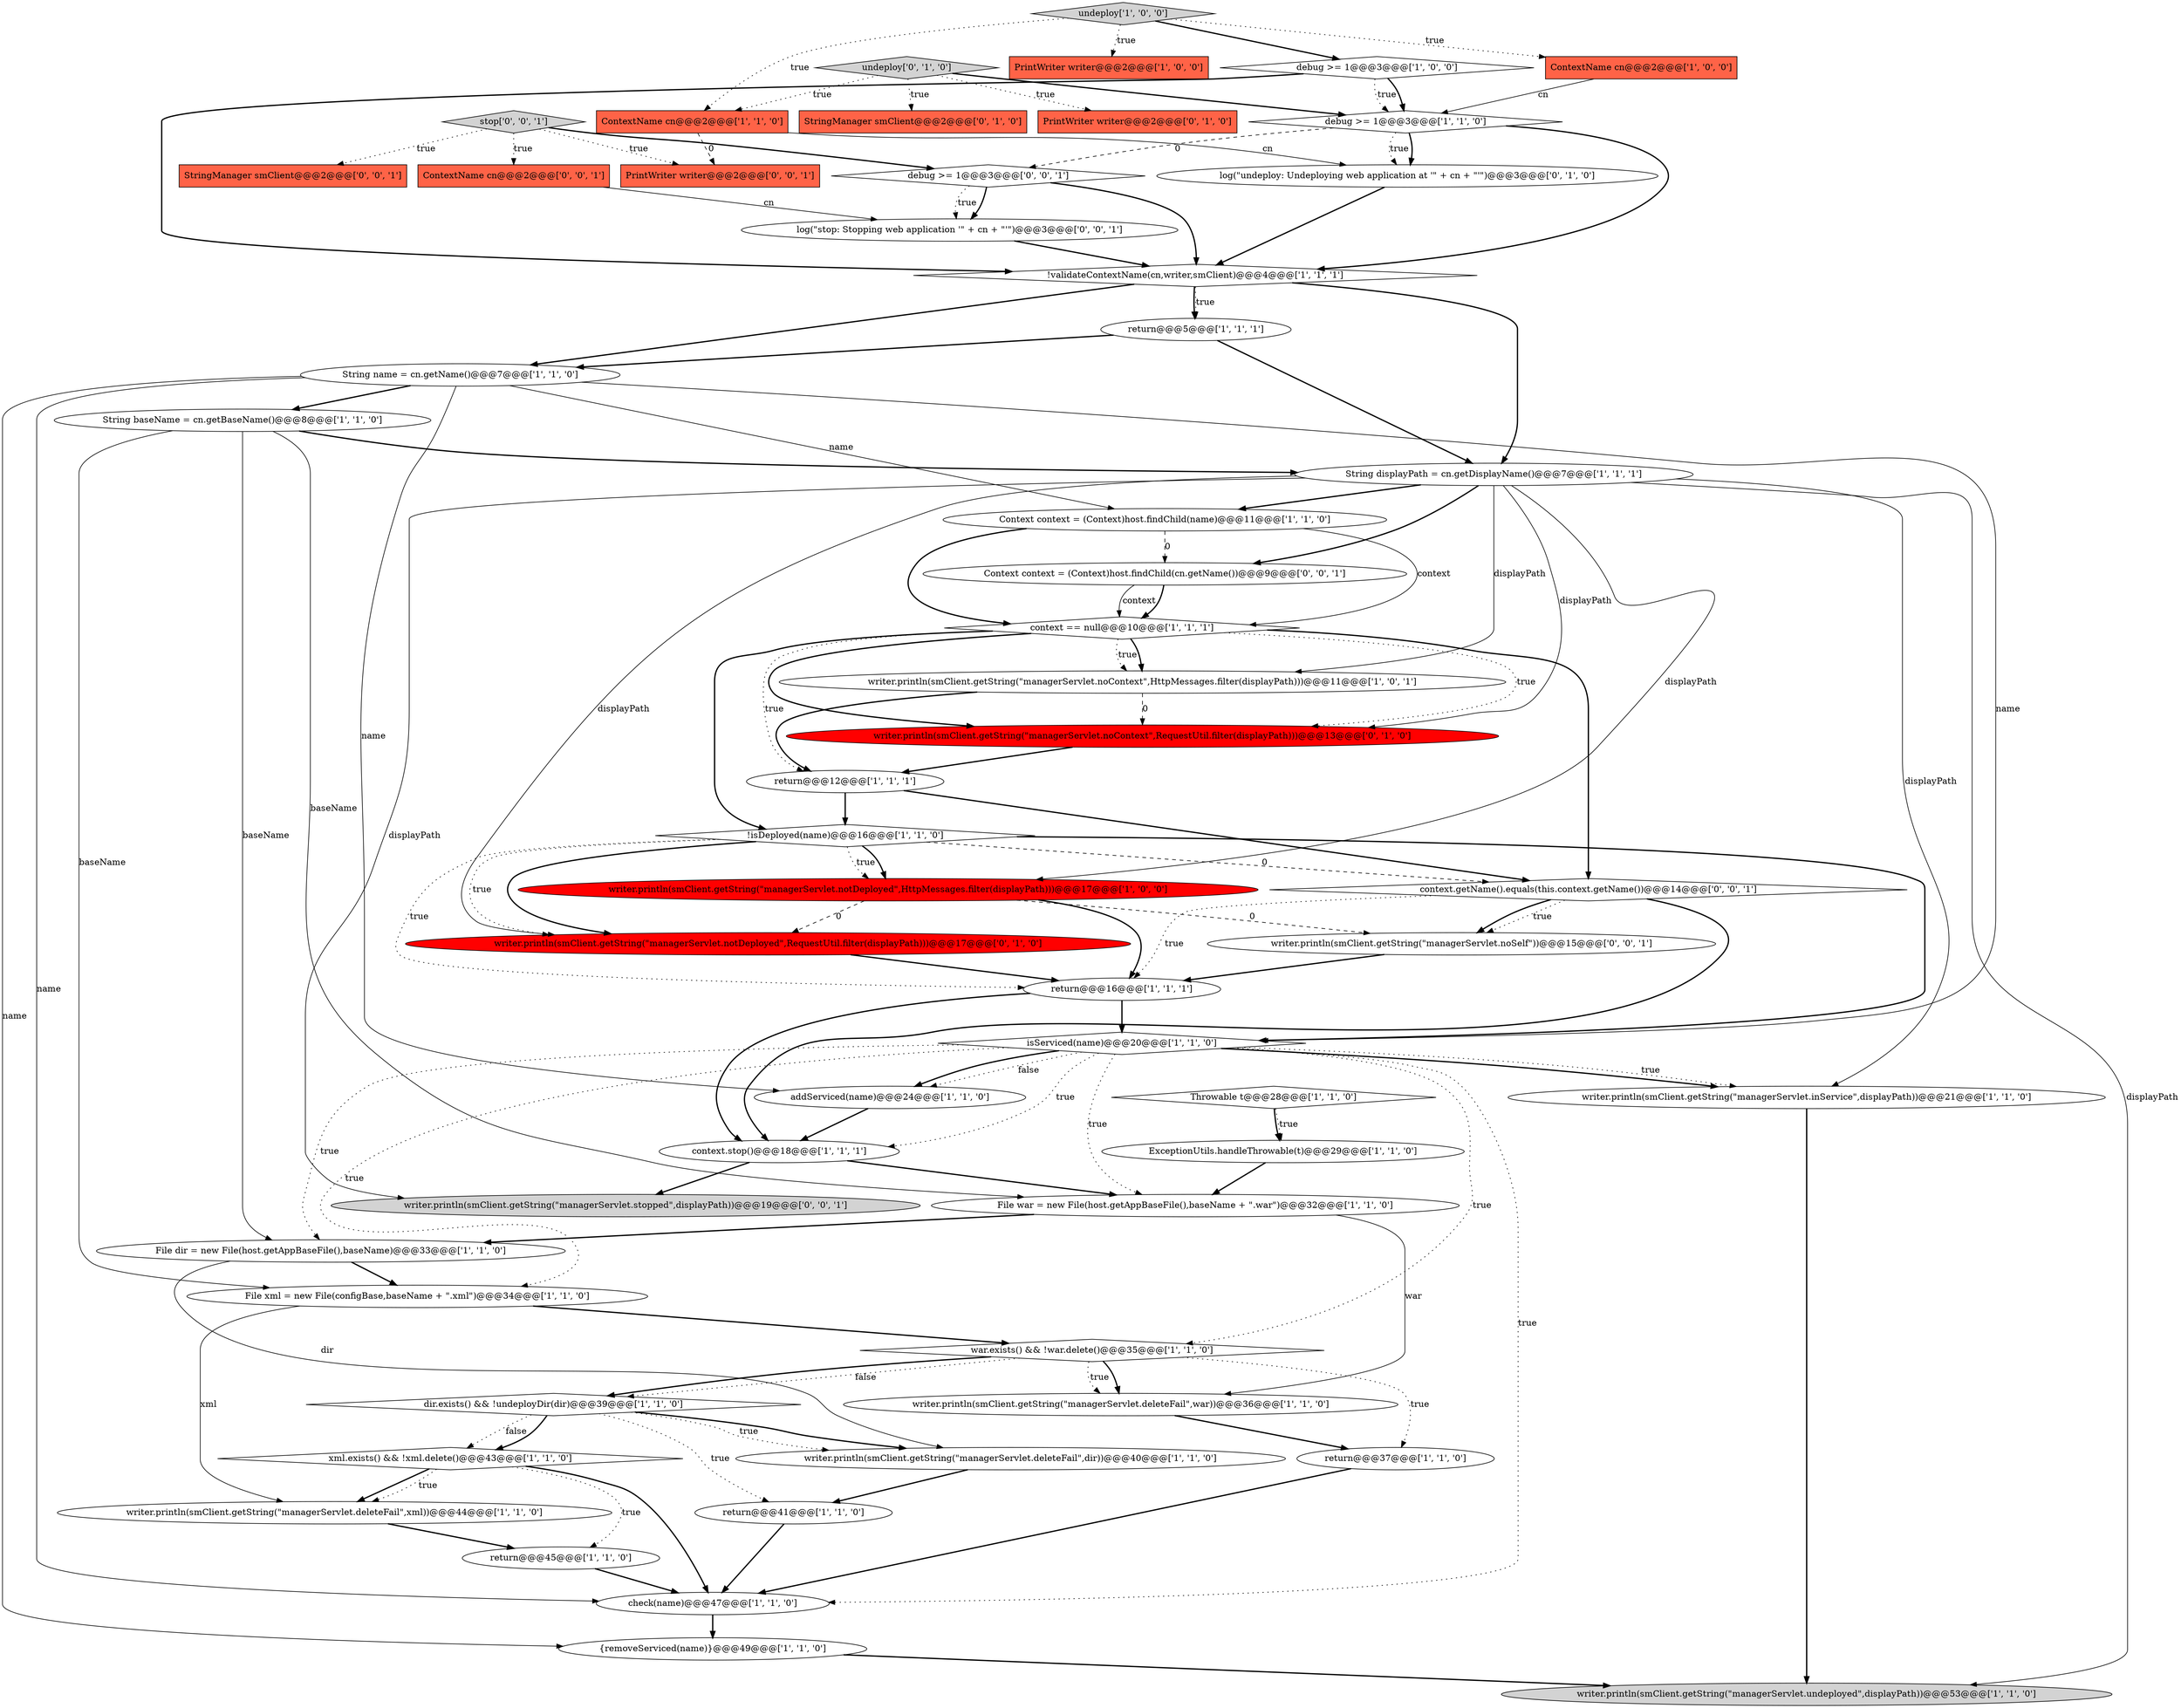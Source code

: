 digraph {
52 [style = filled, label = "writer.println(smClient.getString(\"managerServlet.noSelf\"))@@@15@@@['0', '0', '1']", fillcolor = white, shape = ellipse image = "AAA0AAABBB3BBB"];
4 [style = filled, label = "ContextName cn@@@2@@@['1', '0', '0']", fillcolor = tomato, shape = box image = "AAA0AAABBB1BBB"];
38 [style = filled, label = "dir.exists() && !undeployDir(dir)@@@39@@@['1', '1', '0']", fillcolor = white, shape = diamond image = "AAA0AAABBB1BBB"];
10 [style = filled, label = "xml.exists() && !xml.delete()@@@43@@@['1', '1', '0']", fillcolor = white, shape = diamond image = "AAA0AAABBB1BBB"];
50 [style = filled, label = "Context context = (Context)host.findChild(cn.getName())@@@9@@@['0', '0', '1']", fillcolor = white, shape = ellipse image = "AAA0AAABBB3BBB"];
19 [style = filled, label = "undeploy['1', '0', '0']", fillcolor = lightgray, shape = diamond image = "AAA0AAABBB1BBB"];
28 [style = filled, label = "ContextName cn@@@2@@@['1', '1', '0']", fillcolor = tomato, shape = box image = "AAA0AAABBB1BBB"];
51 [style = filled, label = "PrintWriter writer@@@2@@@['0', '0', '1']", fillcolor = tomato, shape = box image = "AAA0AAABBB3BBB"];
39 [style = filled, label = "log(\"undeploy: Undeploying web application at '\" + cn + \"'\")@@@3@@@['0', '1', '0']", fillcolor = white, shape = ellipse image = "AAA0AAABBB2BBB"];
25 [style = filled, label = "writer.println(smClient.getString(\"managerServlet.deleteFail\",dir))@@@40@@@['1', '1', '0']", fillcolor = white, shape = ellipse image = "AAA0AAABBB1BBB"];
27 [style = filled, label = "PrintWriter writer@@@2@@@['1', '0', '0']", fillcolor = tomato, shape = box image = "AAA0AAABBB1BBB"];
35 [style = filled, label = "debug >= 1@@@3@@@['1', '1', '0']", fillcolor = white, shape = diamond image = "AAA0AAABBB1BBB"];
0 [style = filled, label = "String displayPath = cn.getDisplayName()@@@7@@@['1', '1', '1']", fillcolor = white, shape = ellipse image = "AAA0AAABBB1BBB"];
11 [style = filled, label = "writer.println(smClient.getString(\"managerServlet.deleteFail\",war))@@@36@@@['1', '1', '0']", fillcolor = white, shape = ellipse image = "AAA0AAABBB1BBB"];
49 [style = filled, label = "StringManager smClient@@@2@@@['0', '0', '1']", fillcolor = tomato, shape = box image = "AAA0AAABBB3BBB"];
15 [style = filled, label = "!isDeployed(name)@@@16@@@['1', '1', '0']", fillcolor = white, shape = diamond image = "AAA0AAABBB1BBB"];
26 [style = filled, label = "return@@@5@@@['1', '1', '1']", fillcolor = white, shape = ellipse image = "AAA0AAABBB1BBB"];
23 [style = filled, label = "check(name)@@@47@@@['1', '1', '0']", fillcolor = white, shape = ellipse image = "AAA0AAABBB1BBB"];
41 [style = filled, label = "StringManager smClient@@@2@@@['0', '1', '0']", fillcolor = tomato, shape = box image = "AAA0AAABBB2BBB"];
12 [style = filled, label = "writer.println(smClient.getString(\"managerServlet.undeployed\",displayPath))@@@53@@@['1', '1', '0']", fillcolor = lightgray, shape = ellipse image = "AAA0AAABBB1BBB"];
47 [style = filled, label = "ContextName cn@@@2@@@['0', '0', '1']", fillcolor = tomato, shape = box image = "AAA0AAABBB3BBB"];
7 [style = filled, label = "war.exists() && !war.delete()@@@35@@@['1', '1', '0']", fillcolor = white, shape = diamond image = "AAA0AAABBB1BBB"];
17 [style = filled, label = "debug >= 1@@@3@@@['1', '0', '0']", fillcolor = white, shape = diamond image = "AAA0AAABBB1BBB"];
24 [style = filled, label = "Throwable t@@@28@@@['1', '1', '0']", fillcolor = white, shape = diamond image = "AAA0AAABBB1BBB"];
1 [style = filled, label = "return@@@16@@@['1', '1', '1']", fillcolor = white, shape = ellipse image = "AAA0AAABBB1BBB"];
31 [style = filled, label = "writer.println(smClient.getString(\"managerServlet.noContext\",HttpMessages.filter(displayPath)))@@@11@@@['1', '0', '1']", fillcolor = white, shape = ellipse image = "AAA0AAABBB1BBB"];
33 [style = filled, label = "writer.println(smClient.getString(\"managerServlet.notDeployed\",HttpMessages.filter(displayPath)))@@@17@@@['1', '0', '0']", fillcolor = red, shape = ellipse image = "AAA1AAABBB1BBB"];
43 [style = filled, label = "PrintWriter writer@@@2@@@['0', '1', '0']", fillcolor = tomato, shape = box image = "AAA0AAABBB2BBB"];
22 [style = filled, label = "String baseName = cn.getBaseName()@@@8@@@['1', '1', '0']", fillcolor = white, shape = ellipse image = "AAA0AAABBB1BBB"];
14 [style = filled, label = "File war = new File(host.getAppBaseFile(),baseName + \".war\")@@@32@@@['1', '1', '0']", fillcolor = white, shape = ellipse image = "AAA0AAABBB1BBB"];
40 [style = filled, label = "writer.println(smClient.getString(\"managerServlet.noContext\",RequestUtil.filter(displayPath)))@@@13@@@['0', '1', '0']", fillcolor = red, shape = ellipse image = "AAA1AAABBB2BBB"];
9 [style = filled, label = "Context context = (Context)host.findChild(name)@@@11@@@['1', '1', '0']", fillcolor = white, shape = ellipse image = "AAA0AAABBB1BBB"];
13 [style = filled, label = "String name = cn.getName()@@@7@@@['1', '1', '0']", fillcolor = white, shape = ellipse image = "AAA0AAABBB1BBB"];
18 [style = filled, label = "isServiced(name)@@@20@@@['1', '1', '0']", fillcolor = white, shape = diamond image = "AAA0AAABBB1BBB"];
6 [style = filled, label = "return@@@12@@@['1', '1', '1']", fillcolor = white, shape = ellipse image = "AAA0AAABBB1BBB"];
44 [style = filled, label = "undeploy['0', '1', '0']", fillcolor = lightgray, shape = diamond image = "AAA0AAABBB2BBB"];
8 [style = filled, label = "context == null@@@10@@@['1', '1', '1']", fillcolor = white, shape = diamond image = "AAA0AAABBB1BBB"];
2 [style = filled, label = "writer.println(smClient.getString(\"managerServlet.deleteFail\",xml))@@@44@@@['1', '1', '0']", fillcolor = white, shape = ellipse image = "AAA0AAABBB1BBB"];
54 [style = filled, label = "writer.println(smClient.getString(\"managerServlet.stopped\",displayPath))@@@19@@@['0', '0', '1']", fillcolor = lightgray, shape = ellipse image = "AAA0AAABBB3BBB"];
36 [style = filled, label = "return@@@41@@@['1', '1', '0']", fillcolor = white, shape = ellipse image = "AAA0AAABBB1BBB"];
34 [style = filled, label = "context.stop()@@@18@@@['1', '1', '1']", fillcolor = white, shape = ellipse image = "AAA0AAABBB1BBB"];
45 [style = filled, label = "context.getName().equals(this.context.getName())@@@14@@@['0', '0', '1']", fillcolor = white, shape = diamond image = "AAA0AAABBB3BBB"];
32 [style = filled, label = "writer.println(smClient.getString(\"managerServlet.inService\",displayPath))@@@21@@@['1', '1', '0']", fillcolor = white, shape = ellipse image = "AAA0AAABBB1BBB"];
46 [style = filled, label = "stop['0', '0', '1']", fillcolor = lightgray, shape = diamond image = "AAA0AAABBB3BBB"];
16 [style = filled, label = "addServiced(name)@@@24@@@['1', '1', '0']", fillcolor = white, shape = ellipse image = "AAA0AAABBB1BBB"];
29 [style = filled, label = "ExceptionUtils.handleThrowable(t)@@@29@@@['1', '1', '0']", fillcolor = white, shape = ellipse image = "AAA0AAABBB1BBB"];
5 [style = filled, label = "return@@@45@@@['1', '1', '0']", fillcolor = white, shape = ellipse image = "AAA0AAABBB1BBB"];
30 [style = filled, label = "File dir = new File(host.getAppBaseFile(),baseName)@@@33@@@['1', '1', '0']", fillcolor = white, shape = ellipse image = "AAA0AAABBB1BBB"];
3 [style = filled, label = "File xml = new File(configBase,baseName + \".xml\")@@@34@@@['1', '1', '0']", fillcolor = white, shape = ellipse image = "AAA0AAABBB1BBB"];
53 [style = filled, label = "debug >= 1@@@3@@@['0', '0', '1']", fillcolor = white, shape = diamond image = "AAA0AAABBB3BBB"];
42 [style = filled, label = "writer.println(smClient.getString(\"managerServlet.notDeployed\",RequestUtil.filter(displayPath)))@@@17@@@['0', '1', '0']", fillcolor = red, shape = ellipse image = "AAA1AAABBB2BBB"];
21 [style = filled, label = "!validateContextName(cn,writer,smClient)@@@4@@@['1', '1', '1']", fillcolor = white, shape = diamond image = "AAA0AAABBB1BBB"];
20 [style = filled, label = "{removeServiced(name)}@@@49@@@['1', '1', '0']", fillcolor = white, shape = ellipse image = "AAA0AAABBB1BBB"];
48 [style = filled, label = "log(\"stop: Stopping web application '\" + cn + \"'\")@@@3@@@['0', '0', '1']", fillcolor = white, shape = ellipse image = "AAA0AAABBB3BBB"];
37 [style = filled, label = "return@@@37@@@['1', '1', '0']", fillcolor = white, shape = ellipse image = "AAA0AAABBB1BBB"];
52->1 [style = bold, label=""];
13->18 [style = solid, label="name"];
18->16 [style = dotted, label="false"];
40->6 [style = bold, label=""];
32->12 [style = bold, label=""];
53->21 [style = bold, label=""];
44->35 [style = bold, label=""];
17->35 [style = dotted, label="true"];
31->40 [style = dashed, label="0"];
15->33 [style = dotted, label="true"];
47->48 [style = solid, label="cn"];
22->30 [style = solid, label="baseName"];
8->40 [style = bold, label=""];
18->34 [style = dotted, label="true"];
0->42 [style = solid, label="displayPath"];
38->10 [style = dotted, label="false"];
50->8 [style = solid, label="context"];
15->45 [style = dashed, label="0"];
21->26 [style = bold, label=""];
31->6 [style = bold, label=""];
46->49 [style = dotted, label="true"];
21->26 [style = dotted, label="true"];
22->0 [style = bold, label=""];
18->3 [style = dotted, label="true"];
29->14 [style = bold, label=""];
48->21 [style = bold, label=""];
18->32 [style = bold, label=""];
9->50 [style = dashed, label="0"];
42->1 [style = bold, label=""];
13->22 [style = bold, label=""];
17->21 [style = bold, label=""];
8->31 [style = dotted, label="true"];
53->48 [style = bold, label=""];
21->13 [style = bold, label=""];
17->35 [style = bold, label=""];
18->23 [style = dotted, label="true"];
53->48 [style = dotted, label="true"];
7->11 [style = bold, label=""];
14->30 [style = bold, label=""];
45->1 [style = dotted, label="true"];
5->23 [style = bold, label=""];
21->0 [style = bold, label=""];
44->43 [style = dotted, label="true"];
25->36 [style = bold, label=""];
45->52 [style = dotted, label="true"];
0->54 [style = solid, label="displayPath"];
34->54 [style = bold, label=""];
16->34 [style = bold, label=""];
11->37 [style = bold, label=""];
8->40 [style = dotted, label="true"];
19->27 [style = dotted, label="true"];
28->39 [style = solid, label="cn"];
9->8 [style = bold, label=""];
44->28 [style = dotted, label="true"];
35->21 [style = bold, label=""];
26->13 [style = bold, label=""];
15->42 [style = dotted, label="true"];
26->0 [style = bold, label=""];
22->3 [style = solid, label="baseName"];
33->52 [style = dashed, label="0"];
3->7 [style = bold, label=""];
19->4 [style = dotted, label="true"];
9->8 [style = solid, label="context"];
38->25 [style = bold, label=""];
13->16 [style = solid, label="name"];
10->2 [style = bold, label=""];
34->14 [style = bold, label=""];
45->52 [style = bold, label=""];
13->23 [style = solid, label="name"];
15->33 [style = bold, label=""];
23->20 [style = bold, label=""];
18->7 [style = dotted, label="true"];
8->15 [style = bold, label=""];
8->31 [style = bold, label=""];
46->47 [style = dotted, label="true"];
35->39 [style = bold, label=""];
7->38 [style = dotted, label="false"];
38->25 [style = dotted, label="true"];
19->17 [style = bold, label=""];
0->12 [style = solid, label="displayPath"];
14->11 [style = solid, label="war"];
28->51 [style = dashed, label="0"];
6->15 [style = bold, label=""];
39->21 [style = bold, label=""];
19->28 [style = dotted, label="true"];
1->34 [style = bold, label=""];
8->6 [style = dotted, label="true"];
7->11 [style = dotted, label="true"];
46->51 [style = dotted, label="true"];
30->3 [style = bold, label=""];
10->2 [style = dotted, label="true"];
10->23 [style = bold, label=""];
8->45 [style = bold, label=""];
38->36 [style = dotted, label="true"];
2->5 [style = bold, label=""];
18->16 [style = bold, label=""];
35->39 [style = dotted, label="true"];
30->25 [style = solid, label="dir"];
0->9 [style = bold, label=""];
22->14 [style = solid, label="baseName"];
38->10 [style = bold, label=""];
24->29 [style = dotted, label="true"];
46->53 [style = bold, label=""];
4->35 [style = solid, label="cn"];
1->18 [style = bold, label=""];
33->1 [style = bold, label=""];
24->29 [style = bold, label=""];
0->40 [style = solid, label="displayPath"];
3->2 [style = solid, label="xml"];
0->31 [style = solid, label="displayPath"];
10->5 [style = dotted, label="true"];
37->23 [style = bold, label=""];
15->18 [style = bold, label=""];
18->32 [style = dotted, label="true"];
18->14 [style = dotted, label="true"];
7->37 [style = dotted, label="true"];
13->9 [style = solid, label="name"];
0->50 [style = bold, label=""];
33->42 [style = dashed, label="0"];
7->38 [style = bold, label=""];
36->23 [style = bold, label=""];
15->42 [style = bold, label=""];
0->32 [style = solid, label="displayPath"];
15->1 [style = dotted, label="true"];
20->12 [style = bold, label=""];
50->8 [style = bold, label=""];
0->33 [style = solid, label="displayPath"];
6->45 [style = bold, label=""];
45->34 [style = bold, label=""];
44->41 [style = dotted, label="true"];
13->20 [style = solid, label="name"];
18->30 [style = dotted, label="true"];
35->53 [style = dashed, label="0"];
}
